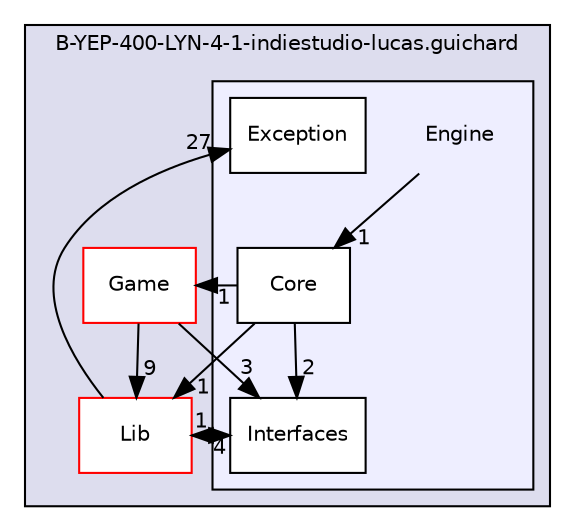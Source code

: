 digraph "Documents/GitHub/B-YEP-400-LYN-4-1-indiestudio-lucas.guichard/Engine" {
  compound=true
  node [ fontsize="10", fontname="Helvetica"];
  edge [ labelfontsize="10", labelfontname="Helvetica"];
  subgraph clusterdir_905faac8d9dedf69c4ad3b65d766e7c8 {
    graph [ bgcolor="#ddddee", pencolor="black", label="B-YEP-400-LYN-4-1-indiestudio-lucas.guichard" fontname="Helvetica", fontsize="10", URL="dir_905faac8d9dedf69c4ad3b65d766e7c8.html"]
  dir_2e114b6c2ea195007f07f47d968e03e9 [shape=box label="Lib" fillcolor="white" style="filled" color="red" URL="dir_2e114b6c2ea195007f07f47d968e03e9.html"];
  dir_d0737b511e4d76754616ba34f4af7dff [shape=box label="Game" fillcolor="white" style="filled" color="red" URL="dir_d0737b511e4d76754616ba34f4af7dff.html"];
  subgraph clusterdir_65b0892c83f613d26dd8ae47df83a316 {
    graph [ bgcolor="#eeeeff", pencolor="black", label="" URL="dir_65b0892c83f613d26dd8ae47df83a316.html"];
    dir_65b0892c83f613d26dd8ae47df83a316 [shape=plaintext label="Engine"];
  dir_4245b0c6929631f549d478c8f671967e [shape=box label="Core" fillcolor="white" style="filled" URL="dir_4245b0c6929631f549d478c8f671967e.html"];
  dir_1a4a7b7018f28799eade24f72c4d838f [shape=box label="Exception" fillcolor="white" style="filled" URL="dir_1a4a7b7018f28799eade24f72c4d838f.html"];
  dir_98a8d6371a222f481691965333327859 [shape=box label="Interfaces" fillcolor="white" style="filled" URL="dir_98a8d6371a222f481691965333327859.html"];
  }
  }
  dir_4245b0c6929631f549d478c8f671967e->dir_2e114b6c2ea195007f07f47d968e03e9 [headlabel="1", labeldistance=1.5 headhref="dir_000004_000014.html"];
  dir_4245b0c6929631f549d478c8f671967e->dir_98a8d6371a222f481691965333327859 [headlabel="2", labeldistance=1.5 headhref="dir_000004_000006.html"];
  dir_4245b0c6929631f549d478c8f671967e->dir_d0737b511e4d76754616ba34f4af7dff [headlabel="1", labeldistance=1.5 headhref="dir_000004_000007.html"];
  dir_d0737b511e4d76754616ba34f4af7dff->dir_2e114b6c2ea195007f07f47d968e03e9 [headlabel="9", labeldistance=1.5 headhref="dir_000007_000014.html"];
  dir_d0737b511e4d76754616ba34f4af7dff->dir_98a8d6371a222f481691965333327859 [headlabel="3", labeldistance=1.5 headhref="dir_000007_000006.html"];
  dir_65b0892c83f613d26dd8ae47df83a316->dir_4245b0c6929631f549d478c8f671967e [headlabel="1", labeldistance=1.5 headhref="dir_000003_000004.html"];
  dir_98a8d6371a222f481691965333327859->dir_2e114b6c2ea195007f07f47d968e03e9 [headlabel="4", labeldistance=1.5 headhref="dir_000006_000014.html"];
  dir_2e114b6c2ea195007f07f47d968e03e9->dir_1a4a7b7018f28799eade24f72c4d838f [headlabel="27", labeldistance=1.5 headhref="dir_000014_000005.html"];
  dir_2e114b6c2ea195007f07f47d968e03e9->dir_98a8d6371a222f481691965333327859 [headlabel="1", labeldistance=1.5 headhref="dir_000014_000006.html"];
}

